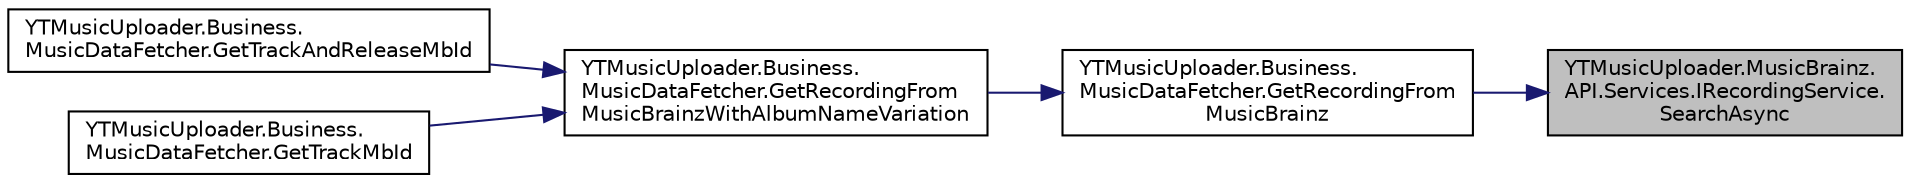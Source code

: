 digraph "YTMusicUploader.MusicBrainz.API.Services.IRecordingService.SearchAsync"
{
 // LATEX_PDF_SIZE
  edge [fontname="Helvetica",fontsize="10",labelfontname="Helvetica",labelfontsize="10"];
  node [fontname="Helvetica",fontsize="10",shape=record];
  rankdir="RL";
  Node1 [label="YTMusicUploader.MusicBrainz.\lAPI.Services.IRecordingService.\lSearchAsync",height=0.2,width=0.4,color="black", fillcolor="grey75", style="filled", fontcolor="black",tooltip="Search for an recording in the MusicBrainz database, matching the given query."];
  Node1 -> Node2 [dir="back",color="midnightblue",fontsize="10",style="solid",fontname="Helvetica"];
  Node2 [label="YTMusicUploader.Business.\lMusicDataFetcher.GetRecordingFrom\lMusicBrainz",height=0.2,width=0.4,color="black", fillcolor="white", style="filled",URL="$dc/db7/class_y_t_music_uploader_1_1_business_1_1_music_data_fetcher.html#a7892203555b075bcf4bbb7da3a43ba0e",tooltip="Get the recording (track data) from MusicBrainz via query using the artist, album an track names"];
  Node2 -> Node3 [dir="back",color="midnightblue",fontsize="10",style="solid",fontname="Helvetica"];
  Node3 [label="YTMusicUploader.Business.\lMusicDataFetcher.GetRecordingFrom\lMusicBrainzWithAlbumNameVariation",height=0.2,width=0.4,color="black", fillcolor="white", style="filled",URL="$dc/db7/class_y_t_music_uploader_1_1_business_1_1_music_data_fetcher.html#a5fe39e790b91f72fb24ae86546217a0f",tooltip="Get the recording (track data) from MusicBrainz via query using the artist, album an track names...."];
  Node3 -> Node4 [dir="back",color="midnightblue",fontsize="10",style="solid",fontname="Helvetica"];
  Node4 [label="YTMusicUploader.Business.\lMusicDataFetcher.GetTrackAndReleaseMbId",height=0.2,width=0.4,color="black", fillcolor="white", style="filled",URL="$dc/db7/class_y_t_music_uploader_1_1_business_1_1_music_data_fetcher.html#ae4ac2c60d860e677cbc93019d19f3b8d",tooltip="Get just the track MBID and ReleaseMBID from the music file or optionally from MusicBrainz if not pre..."];
  Node3 -> Node5 [dir="back",color="midnightblue",fontsize="10",style="solid",fontname="Helvetica"];
  Node5 [label="YTMusicUploader.Business.\lMusicDataFetcher.GetTrackMbId",height=0.2,width=0.4,color="black", fillcolor="white", style="filled",URL="$dc/db7/class_y_t_music_uploader_1_1_business_1_1_music_data_fetcher.html#a29f070d1553ab3ab7509185433efa0ba",tooltip="First looks at the file meta data for the track MBID then makes a request to MusicBrainz if it's not ..."];
}
